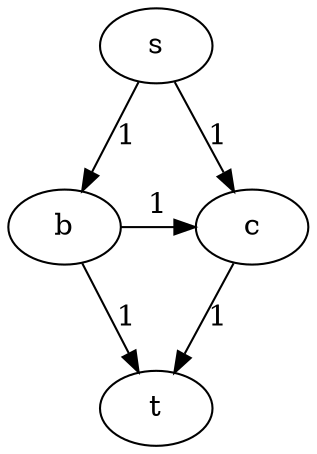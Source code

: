 digraph G {
    subgraph {
        rank = same; b; c;
    }
    
    s -> b[label=1]
    s -> c[label=1]
    b -> c[label=1]
    c -> t[label=1]
    b -> t[label=1]
}